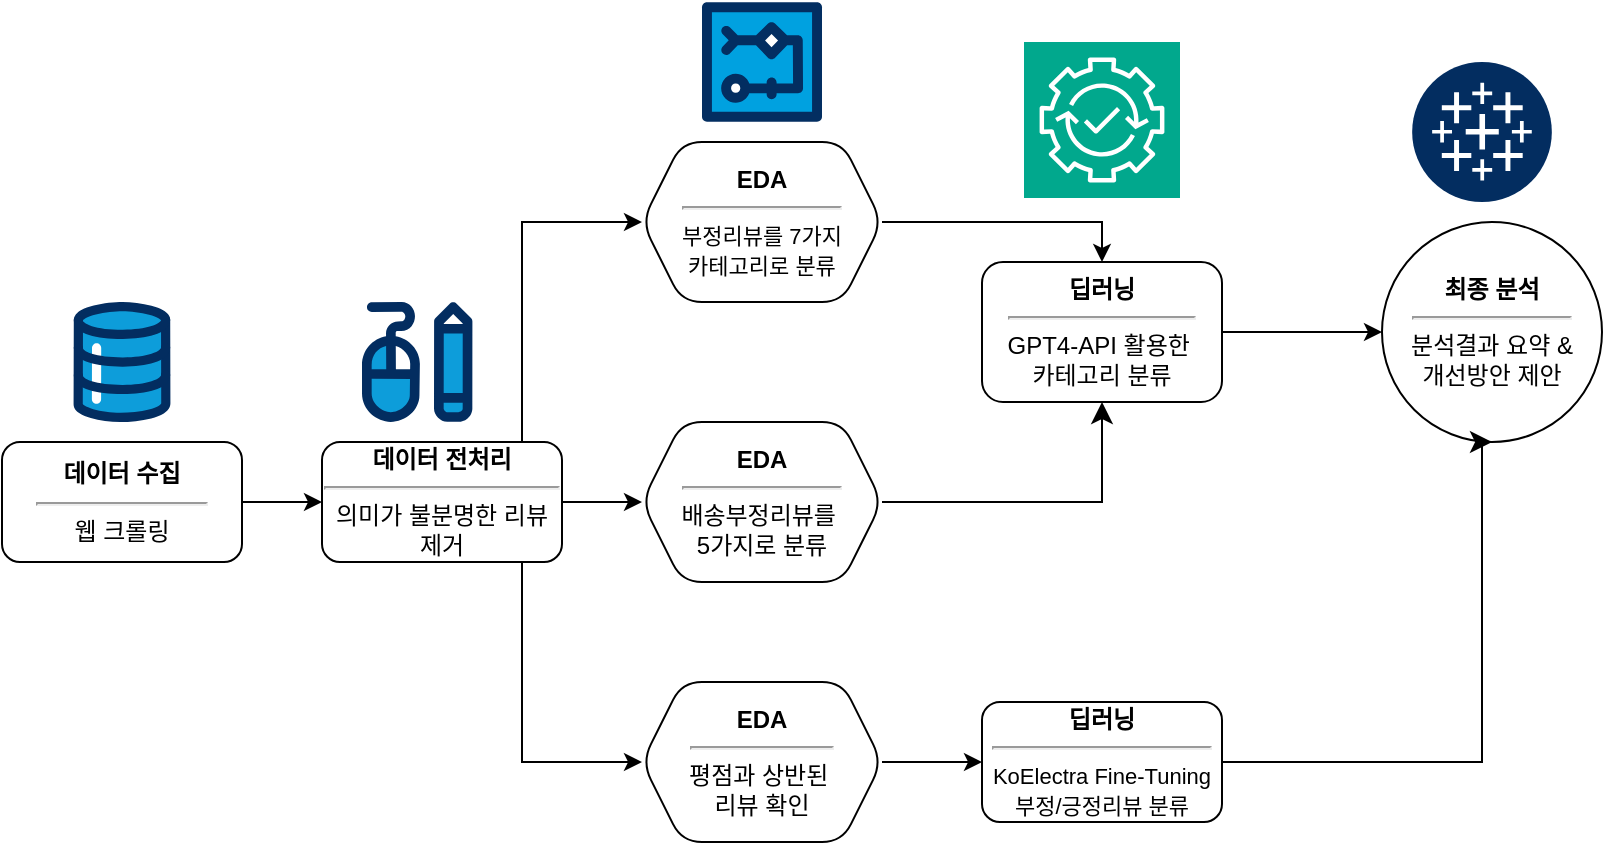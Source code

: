 <mxfile version="26.0.4">
  <diagram id="C5RBs43oDa-KdzZeNtuy" name="Page-1">
    <mxGraphModel dx="1050" dy="522" grid="1" gridSize="10" guides="1" tooltips="1" connect="1" arrows="1" fold="1" page="1" pageScale="1" pageWidth="827" pageHeight="1169" math="0" shadow="0">
      <root>
        <mxCell id="WIyWlLk6GJQsqaUBKTNV-0" />
        <mxCell id="WIyWlLk6GJQsqaUBKTNV-1" parent="WIyWlLk6GJQsqaUBKTNV-0" />
        <mxCell id="EMAZHgNjMEa_f3zyevsy-2" value="" style="edgeStyle=orthogonalEdgeStyle;rounded=0;orthogonalLoop=1;jettySize=auto;html=1;" edge="1" parent="WIyWlLk6GJQsqaUBKTNV-1" source="EMAZHgNjMEa_f3zyevsy-0" target="EMAZHgNjMEa_f3zyevsy-1">
          <mxGeometry relative="1" as="geometry" />
        </mxCell>
        <mxCell id="EMAZHgNjMEa_f3zyevsy-0" value="&lt;b&gt;&amp;nbsp; &amp;nbsp; 데이터 수집&amp;nbsp; &amp;nbsp;&amp;nbsp;&lt;/b&gt;&lt;hr&gt;&lt;div&gt;웹 크롤링&lt;/div&gt;" style="rounded=1;whiteSpace=wrap;html=1;" vertex="1" parent="WIyWlLk6GJQsqaUBKTNV-1">
          <mxGeometry x="10" y="240" width="120" height="60" as="geometry" />
        </mxCell>
        <mxCell id="EMAZHgNjMEa_f3zyevsy-10" value="" style="edgeStyle=orthogonalEdgeStyle;rounded=0;orthogonalLoop=1;jettySize=auto;html=1;" edge="1" parent="WIyWlLk6GJQsqaUBKTNV-1" source="EMAZHgNjMEa_f3zyevsy-1" target="EMAZHgNjMEa_f3zyevsy-9">
          <mxGeometry relative="1" as="geometry">
            <Array as="points">
              <mxPoint x="330" y="270" />
              <mxPoint x="330" y="270" />
            </Array>
          </mxGeometry>
        </mxCell>
        <mxCell id="EMAZHgNjMEa_f3zyevsy-13" value="" style="edgeStyle=orthogonalEdgeStyle;rounded=0;orthogonalLoop=1;jettySize=auto;html=1;" edge="1" parent="WIyWlLk6GJQsqaUBKTNV-1" source="EMAZHgNjMEa_f3zyevsy-1" target="EMAZHgNjMEa_f3zyevsy-12">
          <mxGeometry relative="1" as="geometry">
            <Array as="points">
              <mxPoint x="270" y="400" />
            </Array>
          </mxGeometry>
        </mxCell>
        <mxCell id="EMAZHgNjMEa_f3zyevsy-19" value="" style="edgeStyle=orthogonalEdgeStyle;rounded=0;orthogonalLoop=1;jettySize=auto;html=1;entryX=0;entryY=0.5;entryDx=0;entryDy=0;" edge="1" parent="WIyWlLk6GJQsqaUBKTNV-1" source="EMAZHgNjMEa_f3zyevsy-1" target="EMAZHgNjMEa_f3zyevsy-6">
          <mxGeometry relative="1" as="geometry">
            <mxPoint x="244" y="160" as="targetPoint" />
            <Array as="points">
              <mxPoint x="270" y="130" />
            </Array>
          </mxGeometry>
        </mxCell>
        <mxCell id="EMAZHgNjMEa_f3zyevsy-1" value="&lt;b&gt;데이터 전처리&lt;/b&gt;&lt;hr&gt;&lt;div&gt;&lt;div&gt;의미가 불분명한 리뷰 제거&lt;/div&gt;&lt;/div&gt;" style="whiteSpace=wrap;html=1;rounded=1;" vertex="1" parent="WIyWlLk6GJQsqaUBKTNV-1">
          <mxGeometry x="170" y="240" width="120" height="60" as="geometry" />
        </mxCell>
        <mxCell id="EMAZHgNjMEa_f3zyevsy-15" value="" style="edgeStyle=orthogonalEdgeStyle;rounded=0;orthogonalLoop=1;jettySize=auto;html=1;" edge="1" parent="WIyWlLk6GJQsqaUBKTNV-1" source="EMAZHgNjMEa_f3zyevsy-6" target="EMAZHgNjMEa_f3zyevsy-14">
          <mxGeometry relative="1" as="geometry">
            <Array as="points">
              <mxPoint x="560" y="130" />
            </Array>
          </mxGeometry>
        </mxCell>
        <mxCell id="EMAZHgNjMEa_f3zyevsy-6" value="&lt;div style=&quot;&quot;&gt;&lt;b&gt;EDA&lt;/b&gt;&lt;/div&gt;&lt;hr&gt;&lt;font style=&quot;font-size: 11px;&quot;&gt;부정리뷰를 7가지&lt;/font&gt;&lt;div&gt;&lt;font style=&quot;font-size: 11px;&quot;&gt;카테고리로&amp;nbsp;&lt;/font&gt;&lt;span style=&quot;font-size: 11px; background-color: transparent; color: light-dark(rgb(0, 0, 0), rgb(255, 255, 255));&quot;&gt;분류&lt;/span&gt;&lt;/div&gt;" style="shape=hexagon;perimeter=hexagonPerimeter2;whiteSpace=wrap;html=1;fixedSize=1;rounded=1;" vertex="1" parent="WIyWlLk6GJQsqaUBKTNV-1">
          <mxGeometry x="330" y="90" width="120" height="80" as="geometry" />
        </mxCell>
        <mxCell id="EMAZHgNjMEa_f3zyevsy-9" value="&lt;b&gt;EDA&lt;/b&gt;&lt;hr&gt;배송부정리뷰를&amp;nbsp;&lt;div&gt;5가지로 분류&lt;/div&gt;" style="shape=hexagon;perimeter=hexagonPerimeter2;whiteSpace=wrap;html=1;fixedSize=1;rounded=1;direction=west;" vertex="1" parent="WIyWlLk6GJQsqaUBKTNV-1">
          <mxGeometry x="330" y="230" width="120" height="80" as="geometry" />
        </mxCell>
        <mxCell id="EMAZHgNjMEa_f3zyevsy-22" value="" style="edgeStyle=orthogonalEdgeStyle;rounded=0;orthogonalLoop=1;jettySize=auto;html=1;" edge="1" parent="WIyWlLk6GJQsqaUBKTNV-1" source="EMAZHgNjMEa_f3zyevsy-12" target="EMAZHgNjMEa_f3zyevsy-21">
          <mxGeometry relative="1" as="geometry" />
        </mxCell>
        <mxCell id="EMAZHgNjMEa_f3zyevsy-12" value="&lt;b&gt;EDA&lt;/b&gt;&lt;hr&gt;평점과 상반된&amp;nbsp;&lt;div&gt;리뷰 확인&lt;/div&gt;" style="shape=hexagon;perimeter=hexagonPerimeter2;whiteSpace=wrap;html=1;fixedSize=1;rounded=1;" vertex="1" parent="WIyWlLk6GJQsqaUBKTNV-1">
          <mxGeometry x="330" y="360" width="120" height="80" as="geometry" />
        </mxCell>
        <mxCell id="EMAZHgNjMEa_f3zyevsy-25" value="" style="edgeStyle=orthogonalEdgeStyle;rounded=0;orthogonalLoop=1;jettySize=auto;html=1;" edge="1" parent="WIyWlLk6GJQsqaUBKTNV-1" source="EMAZHgNjMEa_f3zyevsy-14" target="EMAZHgNjMEa_f3zyevsy-24">
          <mxGeometry relative="1" as="geometry" />
        </mxCell>
        <mxCell id="EMAZHgNjMEa_f3zyevsy-14" value="&lt;b&gt;딥러닝&lt;/b&gt;&lt;hr&gt;GPT4-API 활용한&amp;nbsp;&lt;div&gt;카테고리 분류&lt;/div&gt;" style="whiteSpace=wrap;html=1;rounded=1;" vertex="1" parent="WIyWlLk6GJQsqaUBKTNV-1">
          <mxGeometry x="500" y="150" width="120" height="70" as="geometry" />
        </mxCell>
        <mxCell id="EMAZHgNjMEa_f3zyevsy-20" style="edgeStyle=orthogonalEdgeStyle;rounded=0;orthogonalLoop=1;jettySize=auto;html=1;exitX=0.5;exitY=0;exitDx=0;exitDy=0;" edge="1" parent="WIyWlLk6GJQsqaUBKTNV-1" source="EMAZHgNjMEa_f3zyevsy-9" target="EMAZHgNjMEa_f3zyevsy-9">
          <mxGeometry relative="1" as="geometry" />
        </mxCell>
        <mxCell id="EMAZHgNjMEa_f3zyevsy-21" value="&lt;b&gt;딥러닝&lt;/b&gt;&lt;div&gt;&lt;hr&gt;&lt;font style=&quot;font-size: 11px;&quot;&gt;KoElectra Fine-Tuning&lt;/font&gt;&lt;/div&gt;&lt;div&gt;&lt;font style=&quot;font-size: 11px;&quot;&gt;부정/긍정리뷰 분류&lt;/font&gt;&lt;/div&gt;" style="whiteSpace=wrap;html=1;rounded=1;" vertex="1" parent="WIyWlLk6GJQsqaUBKTNV-1">
          <mxGeometry x="500" y="370" width="120" height="60" as="geometry" />
        </mxCell>
        <mxCell id="EMAZHgNjMEa_f3zyevsy-23" value="" style="edgeStyle=segmentEdgeStyle;endArrow=classic;html=1;curved=0;rounded=0;endSize=8;startSize=8;" edge="1" parent="WIyWlLk6GJQsqaUBKTNV-1">
          <mxGeometry width="50" height="50" relative="1" as="geometry">
            <mxPoint x="450" y="270" as="sourcePoint" />
            <mxPoint x="560" y="220" as="targetPoint" />
            <Array as="points">
              <mxPoint x="560" y="270" />
              <mxPoint x="560" y="220" />
            </Array>
          </mxGeometry>
        </mxCell>
        <mxCell id="EMAZHgNjMEa_f3zyevsy-24" value="&lt;b&gt;최종 분석&lt;/b&gt;&lt;hr&gt;분석결과 요약 &amp;amp;&lt;div&gt;개선방안 제안&lt;/div&gt;" style="ellipse;whiteSpace=wrap;html=1;rounded=1;" vertex="1" parent="WIyWlLk6GJQsqaUBKTNV-1">
          <mxGeometry x="700" y="130" width="110" height="110" as="geometry" />
        </mxCell>
        <mxCell id="EMAZHgNjMEa_f3zyevsy-26" value="" style="edgeStyle=segmentEdgeStyle;endArrow=classic;html=1;curved=0;rounded=0;endSize=8;startSize=8;entryX=0.5;entryY=1;entryDx=0;entryDy=0;" edge="1" parent="WIyWlLk6GJQsqaUBKTNV-1" target="EMAZHgNjMEa_f3zyevsy-24">
          <mxGeometry width="50" height="50" relative="1" as="geometry">
            <mxPoint x="620" y="400" as="sourcePoint" />
            <mxPoint x="670" y="350" as="targetPoint" />
            <Array as="points">
              <mxPoint x="750" y="400" />
            </Array>
          </mxGeometry>
        </mxCell>
        <mxCell id="EMAZHgNjMEa_f3zyevsy-27" value="" style="verticalLabelPosition=bottom;aspect=fixed;html=1;shape=mxgraph.salesforce.data;" vertex="1" parent="WIyWlLk6GJQsqaUBKTNV-1">
          <mxGeometry x="45.7" y="170" width="48.6" height="60" as="geometry" />
        </mxCell>
        <mxCell id="EMAZHgNjMEa_f3zyevsy-28" value="" style="verticalLabelPosition=bottom;aspect=fixed;html=1;shape=mxgraph.salesforce.builders;" vertex="1" parent="WIyWlLk6GJQsqaUBKTNV-1">
          <mxGeometry x="190" y="170" width="55.2" height="60" as="geometry" />
        </mxCell>
        <mxCell id="EMAZHgNjMEa_f3zyevsy-29" value="" style="verticalLabelPosition=bottom;aspect=fixed;html=1;shape=mxgraph.salesforce.workflow;" vertex="1" parent="WIyWlLk6GJQsqaUBKTNV-1">
          <mxGeometry x="360" y="20" width="60" height="60" as="geometry" />
        </mxCell>
        <mxCell id="EMAZHgNjMEa_f3zyevsy-30" value="" style="sketch=0;points=[[0,0,0],[0.25,0,0],[0.5,0,0],[0.75,0,0],[1,0,0],[0,1,0],[0.25,1,0],[0.5,1,0],[0.75,1,0],[1,1,0],[0,0.25,0],[0,0.5,0],[0,0.75,0],[1,0.25,0],[1,0.5,0],[1,0.75,0]];outlineConnect=0;fontColor=#232F3E;fillColor=#01A88D;strokeColor=#ffffff;dashed=0;verticalLabelPosition=bottom;verticalAlign=top;align=center;html=1;fontSize=12;fontStyle=0;aspect=fixed;shape=mxgraph.aws4.resourceIcon;resIcon=mxgraph.aws4.devops_guru;" vertex="1" parent="WIyWlLk6GJQsqaUBKTNV-1">
          <mxGeometry x="521" y="40" width="78" height="78" as="geometry" />
        </mxCell>
        <mxCell id="EMAZHgNjMEa_f3zyevsy-31" value="" style="verticalLabelPosition=bottom;aspect=fixed;html=1;shape=mxgraph.salesforce.analytics2;" vertex="1" parent="WIyWlLk6GJQsqaUBKTNV-1">
          <mxGeometry x="715" y="50" width="70" height="70" as="geometry" />
        </mxCell>
      </root>
    </mxGraphModel>
  </diagram>
</mxfile>
